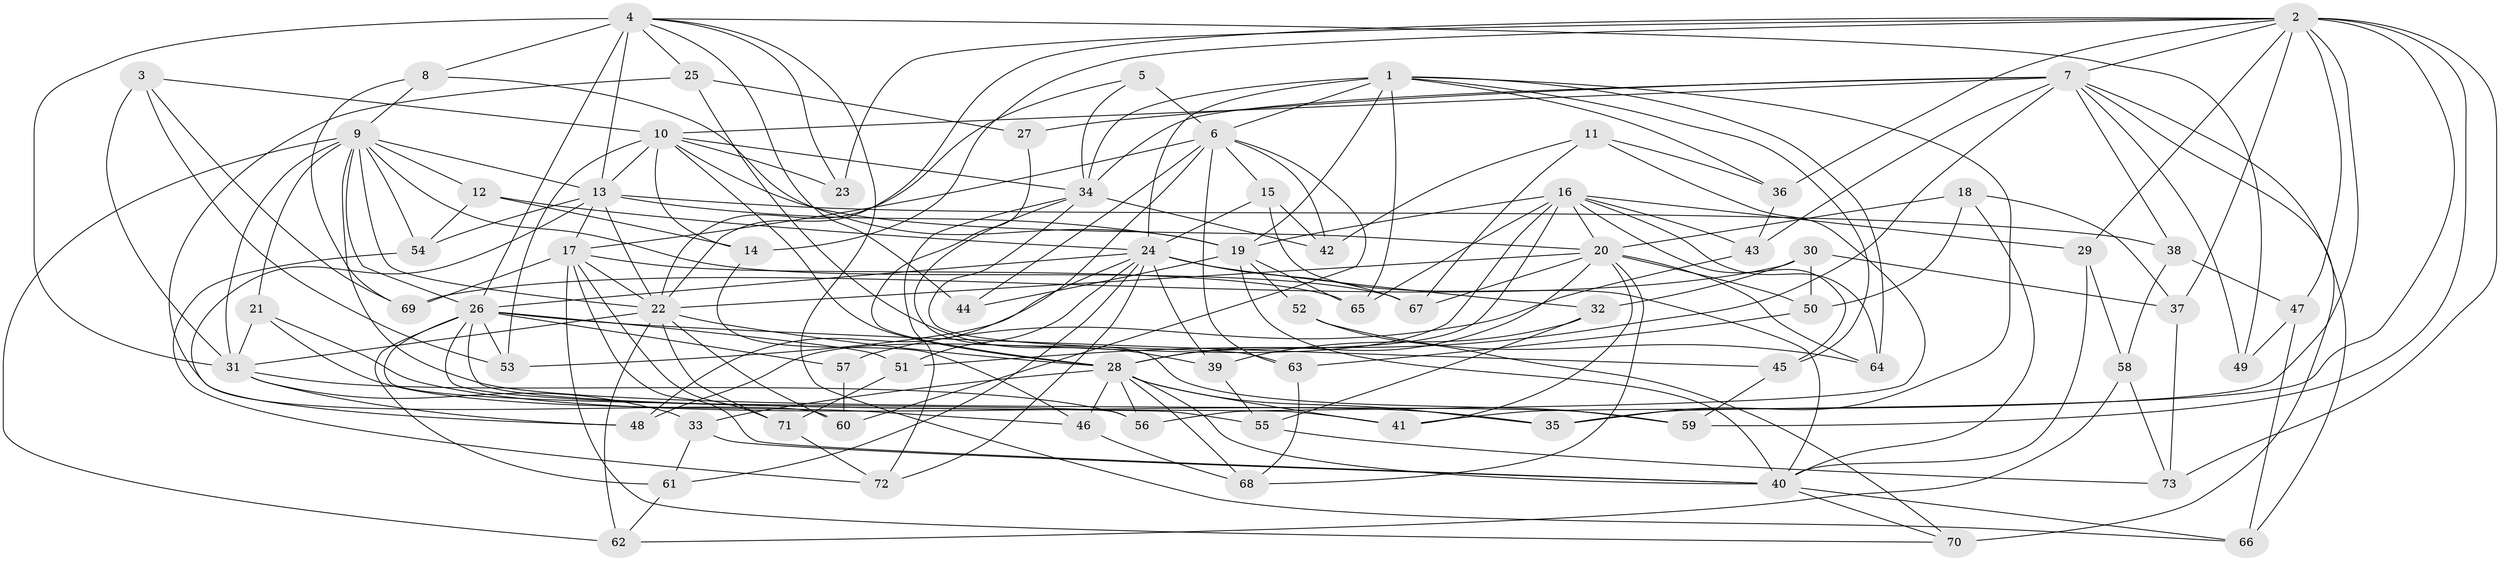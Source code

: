 // original degree distribution, {4: 1.0}
// Generated by graph-tools (version 1.1) at 2025/38/03/09/25 02:38:12]
// undirected, 73 vertices, 196 edges
graph export_dot {
graph [start="1"]
  node [color=gray90,style=filled];
  1;
  2;
  3;
  4;
  5;
  6;
  7;
  8;
  9;
  10;
  11;
  12;
  13;
  14;
  15;
  16;
  17;
  18;
  19;
  20;
  21;
  22;
  23;
  24;
  25;
  26;
  27;
  28;
  29;
  30;
  31;
  32;
  33;
  34;
  35;
  36;
  37;
  38;
  39;
  40;
  41;
  42;
  43;
  44;
  45;
  46;
  47;
  48;
  49;
  50;
  51;
  52;
  53;
  54;
  55;
  56;
  57;
  58;
  59;
  60;
  61;
  62;
  63;
  64;
  65;
  66;
  67;
  68;
  69;
  70;
  71;
  72;
  73;
  1 -- 6 [weight=1.0];
  1 -- 19 [weight=1.0];
  1 -- 24 [weight=2.0];
  1 -- 34 [weight=1.0];
  1 -- 35 [weight=1.0];
  1 -- 36 [weight=1.0];
  1 -- 45 [weight=1.0];
  1 -- 64 [weight=1.0];
  1 -- 65 [weight=1.0];
  2 -- 7 [weight=1.0];
  2 -- 14 [weight=1.0];
  2 -- 22 [weight=1.0];
  2 -- 23 [weight=1.0];
  2 -- 29 [weight=1.0];
  2 -- 35 [weight=1.0];
  2 -- 36 [weight=1.0];
  2 -- 37 [weight=1.0];
  2 -- 41 [weight=1.0];
  2 -- 47 [weight=1.0];
  2 -- 59 [weight=1.0];
  2 -- 73 [weight=1.0];
  3 -- 10 [weight=1.0];
  3 -- 31 [weight=1.0];
  3 -- 53 [weight=1.0];
  3 -- 69 [weight=1.0];
  4 -- 8 [weight=1.0];
  4 -- 13 [weight=2.0];
  4 -- 23 [weight=1.0];
  4 -- 25 [weight=1.0];
  4 -- 26 [weight=1.0];
  4 -- 31 [weight=2.0];
  4 -- 44 [weight=2.0];
  4 -- 49 [weight=1.0];
  4 -- 66 [weight=1.0];
  5 -- 6 [weight=2.0];
  5 -- 22 [weight=1.0];
  5 -- 34 [weight=1.0];
  6 -- 15 [weight=1.0];
  6 -- 17 [weight=1.0];
  6 -- 42 [weight=1.0];
  6 -- 44 [weight=1.0];
  6 -- 48 [weight=1.0];
  6 -- 60 [weight=1.0];
  6 -- 63 [weight=1.0];
  7 -- 10 [weight=1.0];
  7 -- 27 [weight=2.0];
  7 -- 34 [weight=1.0];
  7 -- 38 [weight=1.0];
  7 -- 43 [weight=1.0];
  7 -- 49 [weight=2.0];
  7 -- 51 [weight=1.0];
  7 -- 66 [weight=1.0];
  7 -- 70 [weight=1.0];
  8 -- 9 [weight=1.0];
  8 -- 19 [weight=1.0];
  8 -- 69 [weight=1.0];
  9 -- 12 [weight=1.0];
  9 -- 13 [weight=1.0];
  9 -- 21 [weight=1.0];
  9 -- 22 [weight=1.0];
  9 -- 26 [weight=1.0];
  9 -- 31 [weight=2.0];
  9 -- 54 [weight=1.0];
  9 -- 59 [weight=1.0];
  9 -- 62 [weight=1.0];
  9 -- 67 [weight=1.0];
  10 -- 13 [weight=1.0];
  10 -- 14 [weight=1.0];
  10 -- 20 [weight=1.0];
  10 -- 23 [weight=2.0];
  10 -- 28 [weight=1.0];
  10 -- 34 [weight=3.0];
  10 -- 53 [weight=1.0];
  11 -- 36 [weight=1.0];
  11 -- 42 [weight=1.0];
  11 -- 56 [weight=1.0];
  11 -- 67 [weight=1.0];
  12 -- 14 [weight=1.0];
  12 -- 24 [weight=1.0];
  12 -- 54 [weight=1.0];
  13 -- 17 [weight=1.0];
  13 -- 19 [weight=1.0];
  13 -- 22 [weight=1.0];
  13 -- 38 [weight=1.0];
  13 -- 48 [weight=1.0];
  13 -- 54 [weight=1.0];
  14 -- 46 [weight=1.0];
  15 -- 24 [weight=1.0];
  15 -- 40 [weight=1.0];
  15 -- 42 [weight=1.0];
  16 -- 19 [weight=2.0];
  16 -- 20 [weight=1.0];
  16 -- 28 [weight=1.0];
  16 -- 29 [weight=1.0];
  16 -- 43 [weight=1.0];
  16 -- 45 [weight=1.0];
  16 -- 48 [weight=1.0];
  16 -- 64 [weight=1.0];
  16 -- 65 [weight=1.0];
  17 -- 22 [weight=2.0];
  17 -- 40 [weight=2.0];
  17 -- 65 [weight=1.0];
  17 -- 69 [weight=1.0];
  17 -- 70 [weight=1.0];
  17 -- 71 [weight=1.0];
  18 -- 20 [weight=1.0];
  18 -- 37 [weight=1.0];
  18 -- 40 [weight=1.0];
  18 -- 50 [weight=1.0];
  19 -- 40 [weight=1.0];
  19 -- 44 [weight=1.0];
  19 -- 52 [weight=2.0];
  19 -- 65 [weight=1.0];
  20 -- 22 [weight=1.0];
  20 -- 28 [weight=1.0];
  20 -- 41 [weight=1.0];
  20 -- 50 [weight=1.0];
  20 -- 64 [weight=1.0];
  20 -- 67 [weight=1.0];
  20 -- 68 [weight=1.0];
  21 -- 31 [weight=1.0];
  21 -- 35 [weight=1.0];
  21 -- 46 [weight=1.0];
  22 -- 28 [weight=1.0];
  22 -- 31 [weight=1.0];
  22 -- 60 [weight=1.0];
  22 -- 62 [weight=1.0];
  22 -- 71 [weight=1.0];
  24 -- 26 [weight=1.0];
  24 -- 32 [weight=1.0];
  24 -- 39 [weight=1.0];
  24 -- 51 [weight=1.0];
  24 -- 53 [weight=1.0];
  24 -- 61 [weight=1.0];
  24 -- 67 [weight=1.0];
  24 -- 72 [weight=1.0];
  25 -- 27 [weight=1.0];
  25 -- 39 [weight=1.0];
  25 -- 60 [weight=1.0];
  26 -- 41 [weight=1.0];
  26 -- 45 [weight=1.0];
  26 -- 51 [weight=1.0];
  26 -- 53 [weight=1.0];
  26 -- 55 [weight=1.0];
  26 -- 56 [weight=1.0];
  26 -- 57 [weight=2.0];
  26 -- 61 [weight=1.0];
  27 -- 28 [weight=1.0];
  28 -- 33 [weight=1.0];
  28 -- 35 [weight=1.0];
  28 -- 40 [weight=1.0];
  28 -- 41 [weight=1.0];
  28 -- 46 [weight=1.0];
  28 -- 56 [weight=1.0];
  28 -- 68 [weight=1.0];
  29 -- 40 [weight=1.0];
  29 -- 58 [weight=1.0];
  30 -- 32 [weight=1.0];
  30 -- 37 [weight=1.0];
  30 -- 50 [weight=1.0];
  30 -- 69 [weight=1.0];
  31 -- 33 [weight=1.0];
  31 -- 48 [weight=1.0];
  31 -- 56 [weight=1.0];
  32 -- 39 [weight=1.0];
  32 -- 55 [weight=1.0];
  33 -- 40 [weight=1.0];
  33 -- 61 [weight=1.0];
  34 -- 42 [weight=1.0];
  34 -- 59 [weight=1.0];
  34 -- 63 [weight=1.0];
  34 -- 72 [weight=1.0];
  36 -- 43 [weight=1.0];
  37 -- 73 [weight=1.0];
  38 -- 47 [weight=1.0];
  38 -- 58 [weight=1.0];
  39 -- 55 [weight=1.0];
  40 -- 66 [weight=1.0];
  40 -- 70 [weight=1.0];
  43 -- 57 [weight=1.0];
  45 -- 59 [weight=1.0];
  46 -- 68 [weight=1.0];
  47 -- 49 [weight=1.0];
  47 -- 66 [weight=1.0];
  50 -- 63 [weight=1.0];
  51 -- 71 [weight=1.0];
  52 -- 64 [weight=1.0];
  52 -- 70 [weight=1.0];
  54 -- 72 [weight=1.0];
  55 -- 73 [weight=1.0];
  57 -- 60 [weight=1.0];
  58 -- 62 [weight=1.0];
  58 -- 73 [weight=1.0];
  61 -- 62 [weight=1.0];
  63 -- 68 [weight=1.0];
  71 -- 72 [weight=1.0];
}
